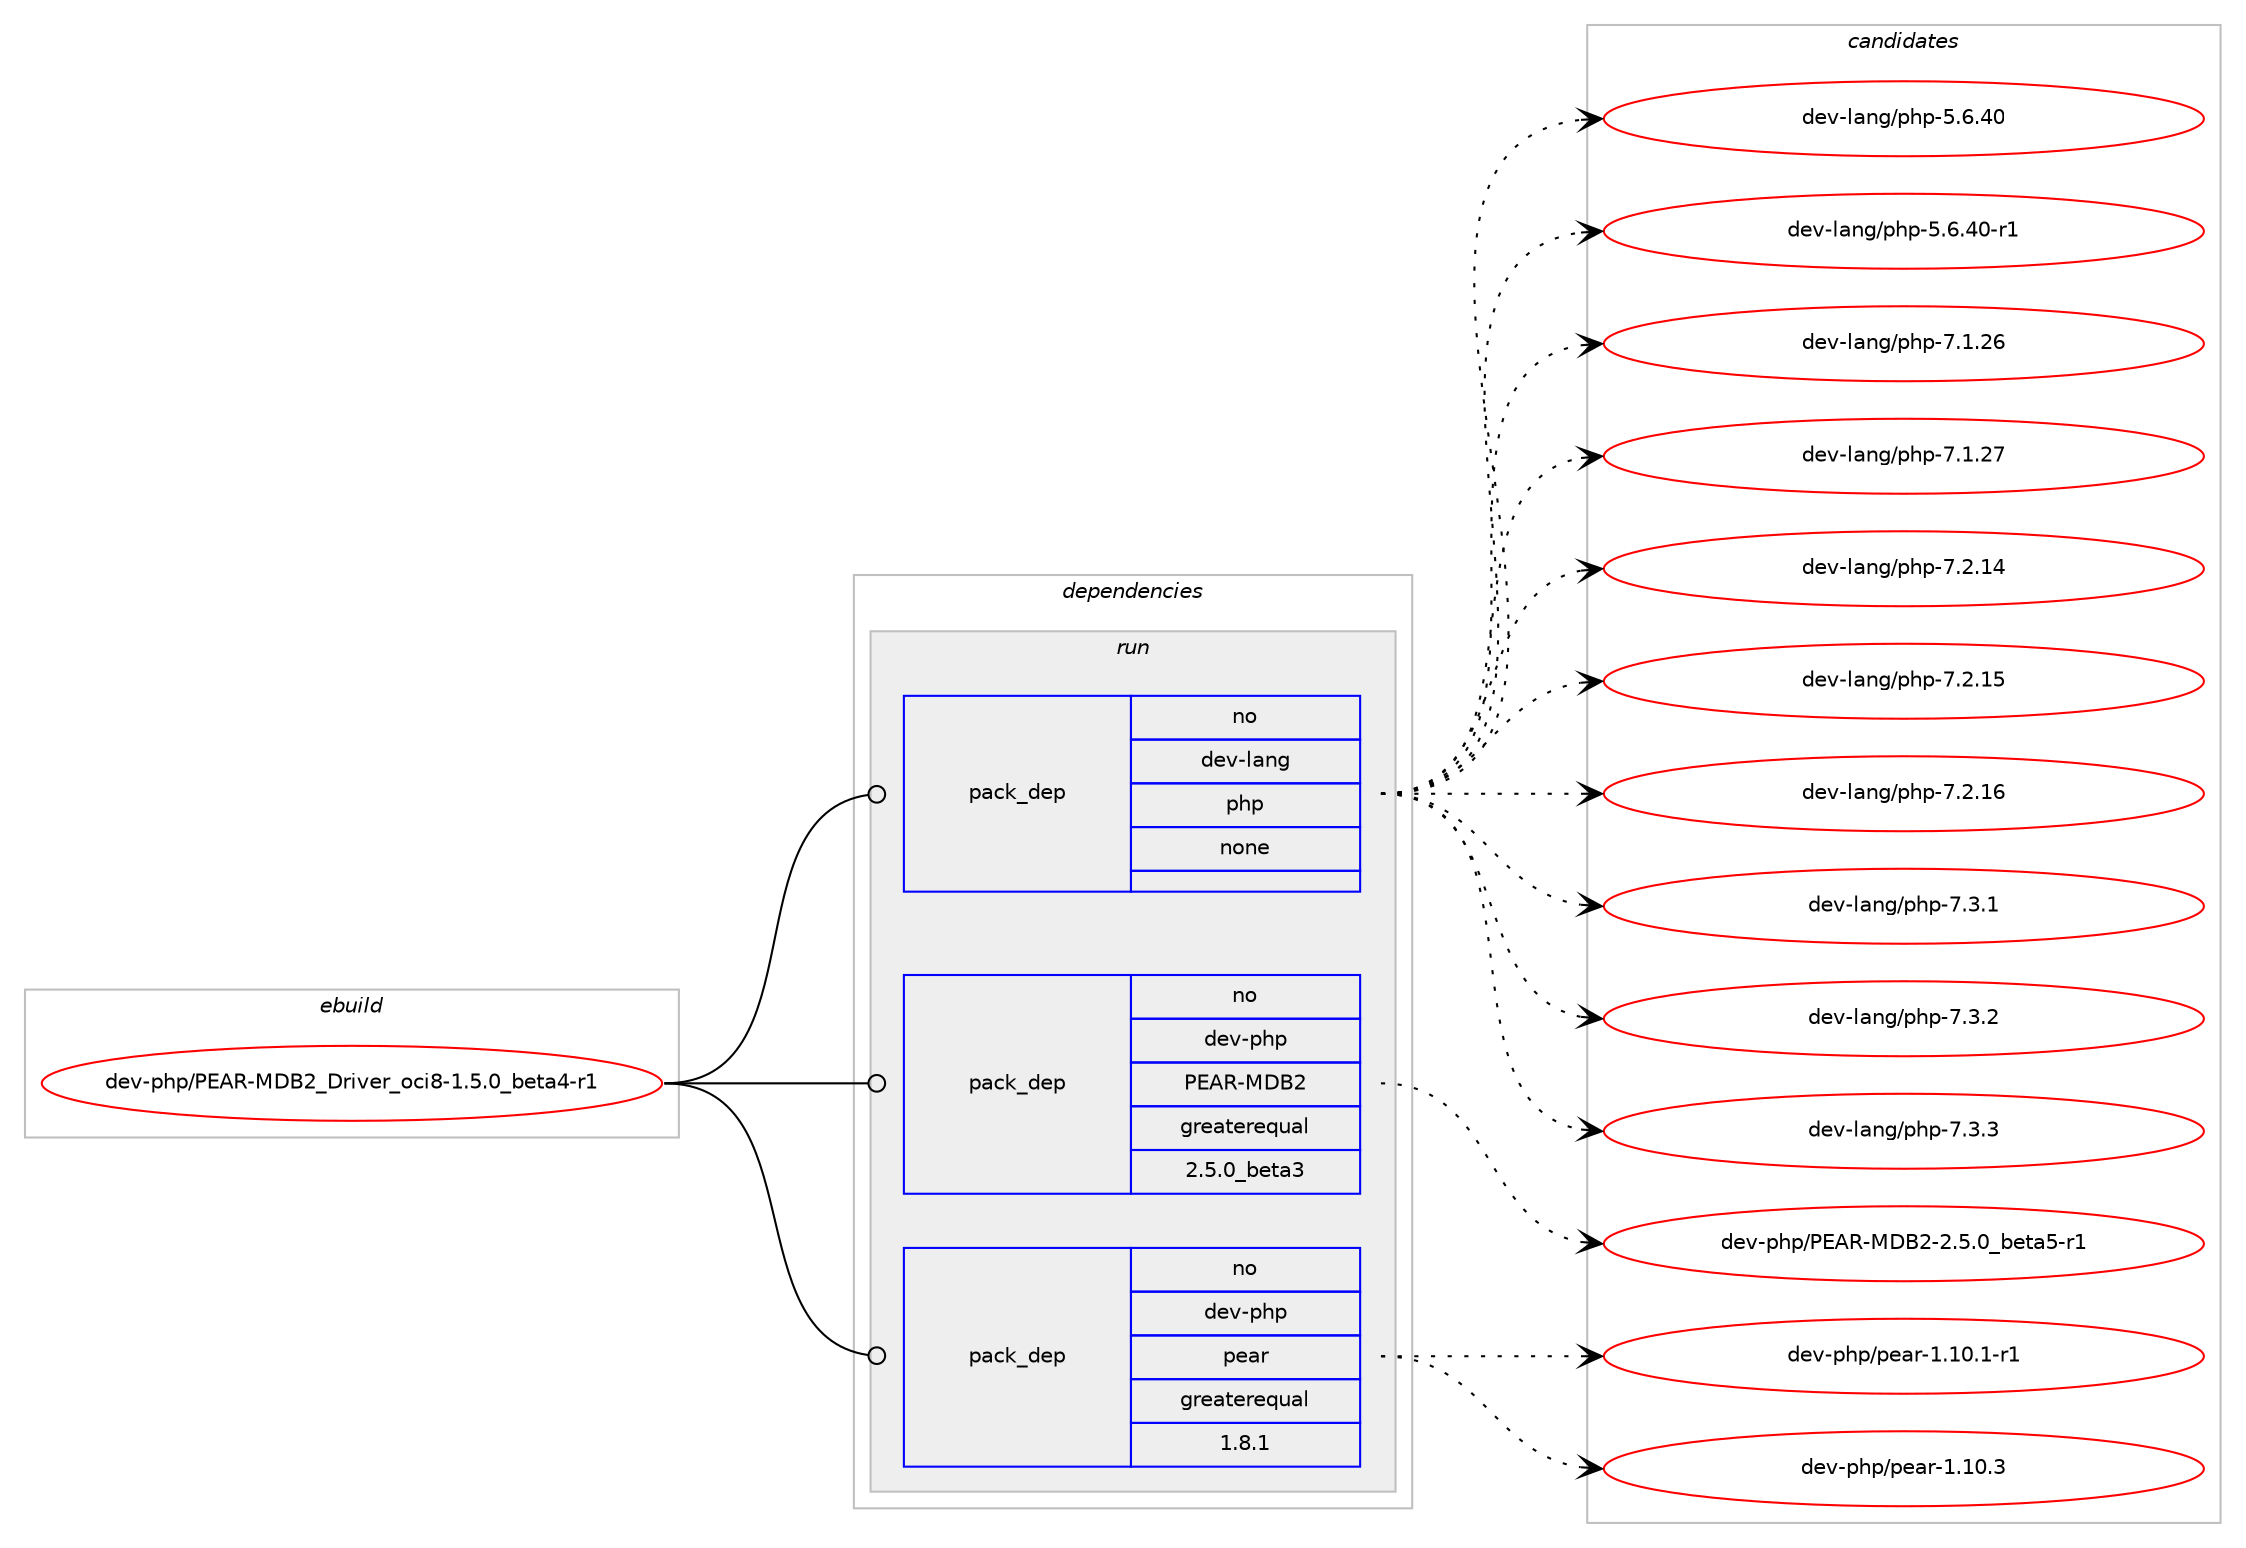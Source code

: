 digraph prolog {

# *************
# Graph options
# *************

newrank=true;
concentrate=true;
compound=true;
graph [rankdir=LR,fontname=Helvetica,fontsize=10,ranksep=1.5];#, ranksep=2.5, nodesep=0.2];
edge  [arrowhead=vee];
node  [fontname=Helvetica,fontsize=10];

# **********
# The ebuild
# **********

subgraph cluster_leftcol {
color=gray;
rank=same;
label=<<i>ebuild</i>>;
id [label="dev-php/PEAR-MDB2_Driver_oci8-1.5.0_beta4-r1", color=red, width=4, href="../dev-php/PEAR-MDB2_Driver_oci8-1.5.0_beta4-r1.svg"];
}

# ****************
# The dependencies
# ****************

subgraph cluster_midcol {
color=gray;
label=<<i>dependencies</i>>;
subgraph cluster_compile {
fillcolor="#eeeeee";
style=filled;
label=<<i>compile</i>>;
}
subgraph cluster_compileandrun {
fillcolor="#eeeeee";
style=filled;
label=<<i>compile and run</i>>;
}
subgraph cluster_run {
fillcolor="#eeeeee";
style=filled;
label=<<i>run</i>>;
subgraph pack1000117 {
dependency1392428 [label=<<TABLE BORDER="0" CELLBORDER="1" CELLSPACING="0" CELLPADDING="4" WIDTH="220"><TR><TD ROWSPAN="6" CELLPADDING="30">pack_dep</TD></TR><TR><TD WIDTH="110">no</TD></TR><TR><TD>dev-lang</TD></TR><TR><TD>php</TD></TR><TR><TD>none</TD></TR><TR><TD></TD></TR></TABLE>>, shape=none, color=blue];
}
id:e -> dependency1392428:w [weight=20,style="solid",arrowhead="odot"];
subgraph pack1000118 {
dependency1392429 [label=<<TABLE BORDER="0" CELLBORDER="1" CELLSPACING="0" CELLPADDING="4" WIDTH="220"><TR><TD ROWSPAN="6" CELLPADDING="30">pack_dep</TD></TR><TR><TD WIDTH="110">no</TD></TR><TR><TD>dev-php</TD></TR><TR><TD>PEAR-MDB2</TD></TR><TR><TD>greaterequal</TD></TR><TR><TD>2.5.0_beta3</TD></TR></TABLE>>, shape=none, color=blue];
}
id:e -> dependency1392429:w [weight=20,style="solid",arrowhead="odot"];
subgraph pack1000119 {
dependency1392430 [label=<<TABLE BORDER="0" CELLBORDER="1" CELLSPACING="0" CELLPADDING="4" WIDTH="220"><TR><TD ROWSPAN="6" CELLPADDING="30">pack_dep</TD></TR><TR><TD WIDTH="110">no</TD></TR><TR><TD>dev-php</TD></TR><TR><TD>pear</TD></TR><TR><TD>greaterequal</TD></TR><TR><TD>1.8.1</TD></TR></TABLE>>, shape=none, color=blue];
}
id:e -> dependency1392430:w [weight=20,style="solid",arrowhead="odot"];
}
}

# **************
# The candidates
# **************

subgraph cluster_choices {
rank=same;
color=gray;
label=<<i>candidates</i>>;

subgraph choice1000117 {
color=black;
nodesep=1;
choice10010111845108971101034711210411245534654465248 [label="dev-lang/php-5.6.40", color=red, width=4,href="../dev-lang/php-5.6.40.svg"];
choice100101118451089711010347112104112455346544652484511449 [label="dev-lang/php-5.6.40-r1", color=red, width=4,href="../dev-lang/php-5.6.40-r1.svg"];
choice10010111845108971101034711210411245554649465054 [label="dev-lang/php-7.1.26", color=red, width=4,href="../dev-lang/php-7.1.26.svg"];
choice10010111845108971101034711210411245554649465055 [label="dev-lang/php-7.1.27", color=red, width=4,href="../dev-lang/php-7.1.27.svg"];
choice10010111845108971101034711210411245554650464952 [label="dev-lang/php-7.2.14", color=red, width=4,href="../dev-lang/php-7.2.14.svg"];
choice10010111845108971101034711210411245554650464953 [label="dev-lang/php-7.2.15", color=red, width=4,href="../dev-lang/php-7.2.15.svg"];
choice10010111845108971101034711210411245554650464954 [label="dev-lang/php-7.2.16", color=red, width=4,href="../dev-lang/php-7.2.16.svg"];
choice100101118451089711010347112104112455546514649 [label="dev-lang/php-7.3.1", color=red, width=4,href="../dev-lang/php-7.3.1.svg"];
choice100101118451089711010347112104112455546514650 [label="dev-lang/php-7.3.2", color=red, width=4,href="../dev-lang/php-7.3.2.svg"];
choice100101118451089711010347112104112455546514651 [label="dev-lang/php-7.3.3", color=red, width=4,href="../dev-lang/php-7.3.3.svg"];
dependency1392428:e -> choice10010111845108971101034711210411245534654465248:w [style=dotted,weight="100"];
dependency1392428:e -> choice100101118451089711010347112104112455346544652484511449:w [style=dotted,weight="100"];
dependency1392428:e -> choice10010111845108971101034711210411245554649465054:w [style=dotted,weight="100"];
dependency1392428:e -> choice10010111845108971101034711210411245554649465055:w [style=dotted,weight="100"];
dependency1392428:e -> choice10010111845108971101034711210411245554650464952:w [style=dotted,weight="100"];
dependency1392428:e -> choice10010111845108971101034711210411245554650464953:w [style=dotted,weight="100"];
dependency1392428:e -> choice10010111845108971101034711210411245554650464954:w [style=dotted,weight="100"];
dependency1392428:e -> choice100101118451089711010347112104112455546514649:w [style=dotted,weight="100"];
dependency1392428:e -> choice100101118451089711010347112104112455546514650:w [style=dotted,weight="100"];
dependency1392428:e -> choice100101118451089711010347112104112455546514651:w [style=dotted,weight="100"];
}
subgraph choice1000118 {
color=black;
nodesep=1;
choice1001011184511210411247806965824577686650455046534648959810111697534511449 [label="dev-php/PEAR-MDB2-2.5.0_beta5-r1", color=red, width=4,href="../dev-php/PEAR-MDB2-2.5.0_beta5-r1.svg"];
dependency1392429:e -> choice1001011184511210411247806965824577686650455046534648959810111697534511449:w [style=dotted,weight="100"];
}
subgraph choice1000119 {
color=black;
nodesep=1;
choice100101118451121041124711210197114454946494846494511449 [label="dev-php/pear-1.10.1-r1", color=red, width=4,href="../dev-php/pear-1.10.1-r1.svg"];
choice10010111845112104112471121019711445494649484651 [label="dev-php/pear-1.10.3", color=red, width=4,href="../dev-php/pear-1.10.3.svg"];
dependency1392430:e -> choice100101118451121041124711210197114454946494846494511449:w [style=dotted,weight="100"];
dependency1392430:e -> choice10010111845112104112471121019711445494649484651:w [style=dotted,weight="100"];
}
}

}
